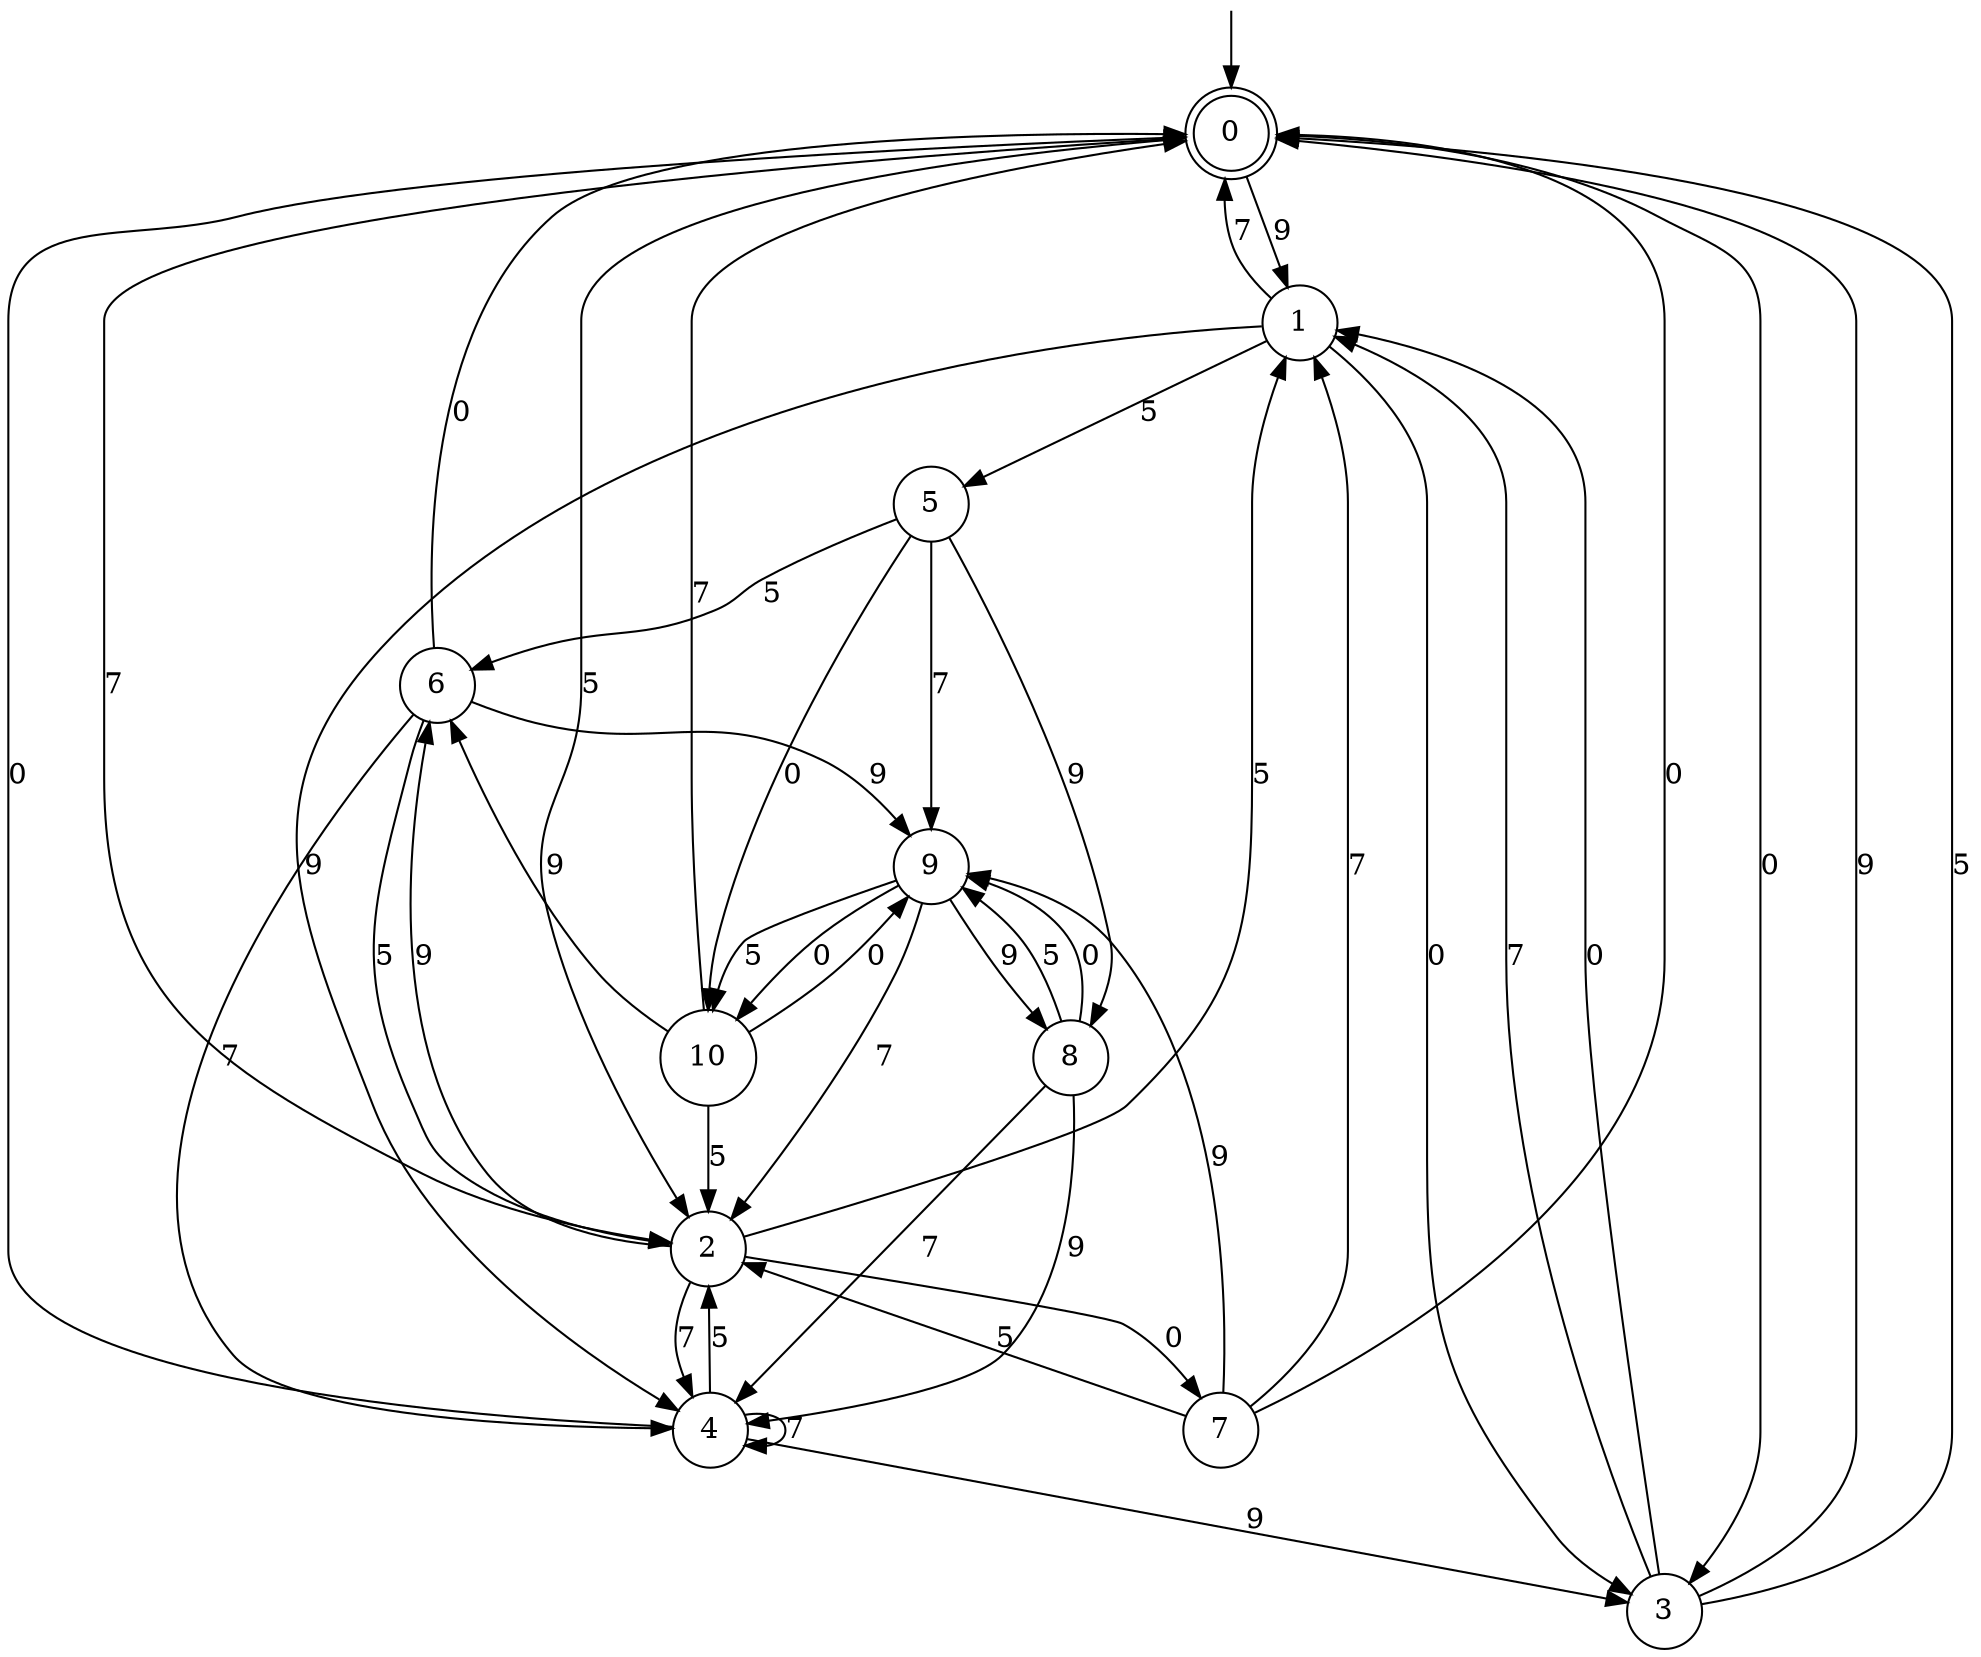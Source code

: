 digraph g {

	s0 [shape="doublecircle" label="0"];
	s1 [shape="circle" label="1"];
	s2 [shape="circle" label="2"];
	s3 [shape="circle" label="3"];
	s4 [shape="circle" label="4"];
	s5 [shape="circle" label="5"];
	s6 [shape="circle" label="6"];
	s7 [shape="circle" label="7"];
	s8 [shape="circle" label="8"];
	s9 [shape="circle" label="9"];
	s10 [shape="circle" label="10"];
	s0 -> s1 [label="9"];
	s0 -> s2 [label="7"];
	s0 -> s2 [label="5"];
	s0 -> s3 [label="0"];
	s1 -> s4 [label="9"];
	s1 -> s0 [label="7"];
	s1 -> s5 [label="5"];
	s1 -> s3 [label="0"];
	s2 -> s6 [label="9"];
	s2 -> s4 [label="7"];
	s2 -> s1 [label="5"];
	s2 -> s7 [label="0"];
	s3 -> s0 [label="9"];
	s3 -> s1 [label="7"];
	s3 -> s0 [label="5"];
	s3 -> s1 [label="0"];
	s4 -> s3 [label="9"];
	s4 -> s4 [label="7"];
	s4 -> s2 [label="5"];
	s4 -> s0 [label="0"];
	s5 -> s8 [label="9"];
	s5 -> s9 [label="7"];
	s5 -> s6 [label="5"];
	s5 -> s10 [label="0"];
	s6 -> s9 [label="9"];
	s6 -> s4 [label="7"];
	s6 -> s2 [label="5"];
	s6 -> s0 [label="0"];
	s7 -> s9 [label="9"];
	s7 -> s1 [label="7"];
	s7 -> s2 [label="5"];
	s7 -> s0 [label="0"];
	s8 -> s4 [label="9"];
	s8 -> s4 [label="7"];
	s8 -> s9 [label="5"];
	s8 -> s9 [label="0"];
	s9 -> s8 [label="9"];
	s9 -> s2 [label="7"];
	s9 -> s10 [label="5"];
	s9 -> s10 [label="0"];
	s10 -> s6 [label="9"];
	s10 -> s0 [label="7"];
	s10 -> s2 [label="5"];
	s10 -> s9 [label="0"];

__start0 [label="" shape="none" width="0" height="0"];
__start0 -> s0;

}

